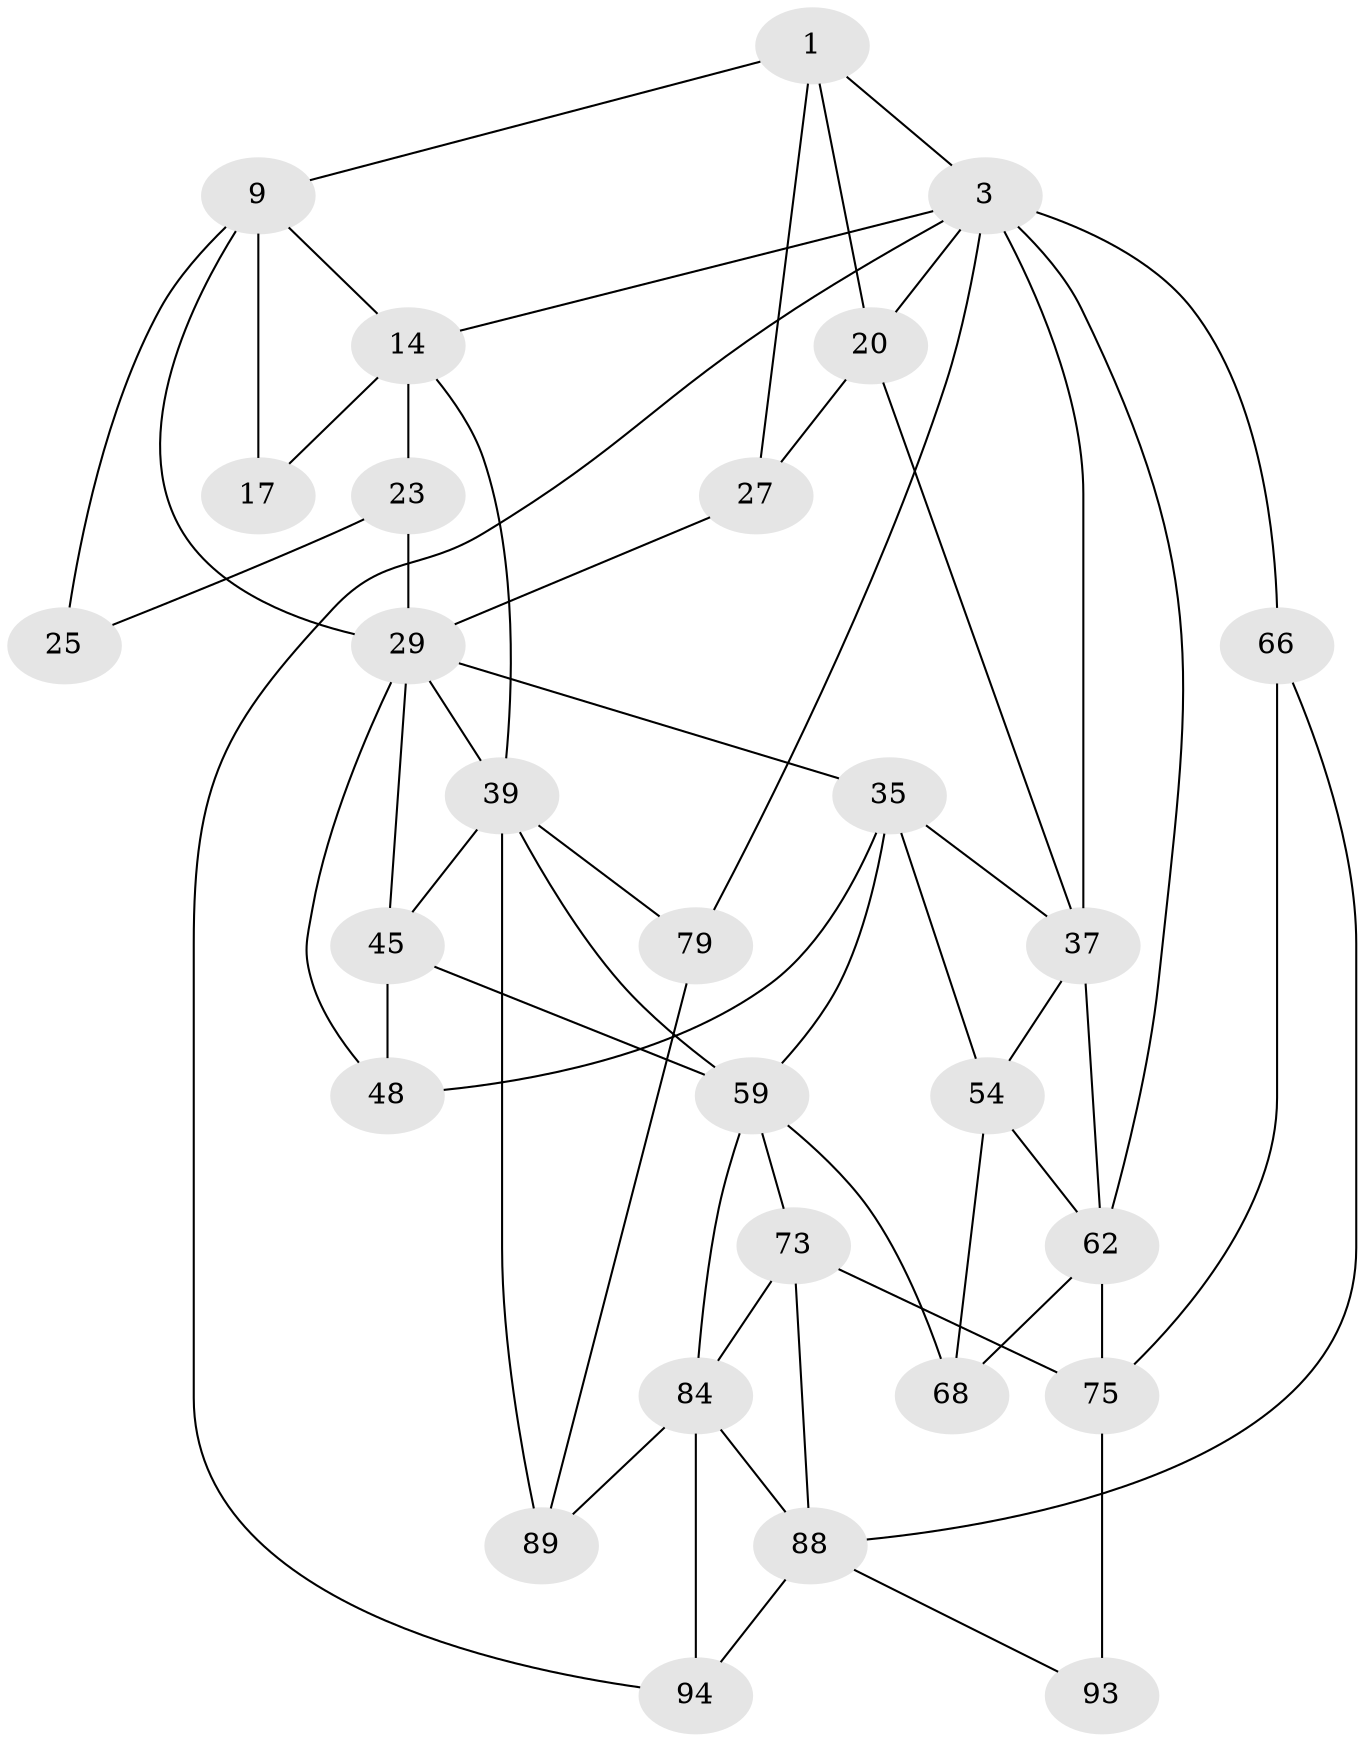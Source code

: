 // original degree distribution, {3: 0.020833333333333332, 4: 0.19791666666666666, 6: 0.17708333333333334, 5: 0.6041666666666666}
// Generated by graph-tools (version 1.1) at 2025/21/03/04/25 18:21:23]
// undirected, 28 vertices, 58 edges
graph export_dot {
graph [start="1"]
  node [color=gray90,style=filled];
  1 [pos="+0.4802318429118964+0",super="+2+6"];
  3 [pos="+1+0",super="+78+4"];
  9 [pos="+0.7807420882757093+0",super="+13+10"];
  14 [pos="+0.9243564206558886+0.07848886368652264",super="+19+15"];
  17 [pos="+0.8164056591507152+0.10163996810713244"];
  20 [pos="+0.23292418822286157+0.1337759952499817",super="+28+21"];
  23 [pos="+0.8331334463998528+0.21469000580403552",super="+24+26"];
  25 [pos="+0.7587620771007849+0.1695505579377658"];
  27 [pos="+0.4185914133652048+0.21544675444044636"];
  29 [pos="+0.6979109267531635+0.3299517705657375",super="+34+30"];
  35 [pos="+0.5637582140590939+0.41719119086089856",super="+36+50"];
  37 [pos="+0.36433513341823415+0.41988949867375946",super="+38"];
  39 [pos="+1+0.5239218647524624",super="+40+71"];
  45 [pos="+0.8440826162617299+0.4717692752316039",super="+51"];
  48 [pos="+0.7500973983457437+0.559571434186285",super="+49"];
  54 [pos="+0.4535138179331035+0.5701613931157137",super="+57+55"];
  59 [pos="+0.6603105635551391+0.7383478604135183",super="+60"];
  62 [pos="+0.35365792332870455+0.6173656350808702",super="+63+69"];
  66 [pos="+0+0.8985165422911201",super="+83+67"];
  68 [pos="+0.4789154254432758+0.6642394389716507"];
  73 [pos="+0.4515560396589887+0.7839628691717668",super="+74"];
  75 [pos="+0.3634121660116171+0.7594943553352363",super="+80"];
  79 [pos="+1+1"];
  84 [pos="+0.5585081983873997+0.8418275180704505",super="+85+90"];
  88 [pos="+0.4832984878935684+0.9222206284299231",super="+95"];
  89 [pos="+0.757392481476223+1",super="+91"];
  93 [pos="+0.2651007643001755+1"];
  94 [pos="+0.7589150855197361+1"];
  1 -- 3 [weight=2];
  1 -- 9 [weight=2];
  1 -- 20;
  1 -- 27;
  3 -- 94;
  3 -- 79;
  3 -- 14;
  3 -- 66 [weight=3];
  3 -- 62;
  3 -- 37;
  3 -- 20;
  9 -- 17 [weight=2];
  9 -- 14;
  9 -- 25 [weight=2];
  9 -- 29;
  14 -- 17;
  14 -- 23 [weight=2];
  14 -- 39;
  20 -- 27;
  20 -- 37;
  23 -- 25;
  23 -- 29 [weight=2];
  27 -- 29;
  29 -- 39;
  29 -- 48;
  29 -- 35;
  29 -- 45;
  35 -- 37;
  35 -- 54 [weight=2];
  35 -- 59;
  35 -- 48;
  37 -- 54;
  37 -- 62;
  39 -- 45 [weight=3];
  39 -- 89 [weight=2];
  39 -- 59;
  39 -- 79;
  45 -- 48 [weight=2];
  45 -- 59;
  54 -- 68;
  54 -- 62;
  59 -- 84;
  59 -- 68;
  59 -- 73;
  62 -- 75 [weight=2];
  62 -- 68;
  66 -- 75 [weight=2];
  66 -- 88;
  73 -- 84;
  73 -- 88;
  73 -- 75 [weight=2];
  75 -- 93 [weight=2];
  79 -- 89;
  84 -- 88;
  84 -- 89;
  84 -- 94;
  88 -- 93;
  88 -- 94;
}
